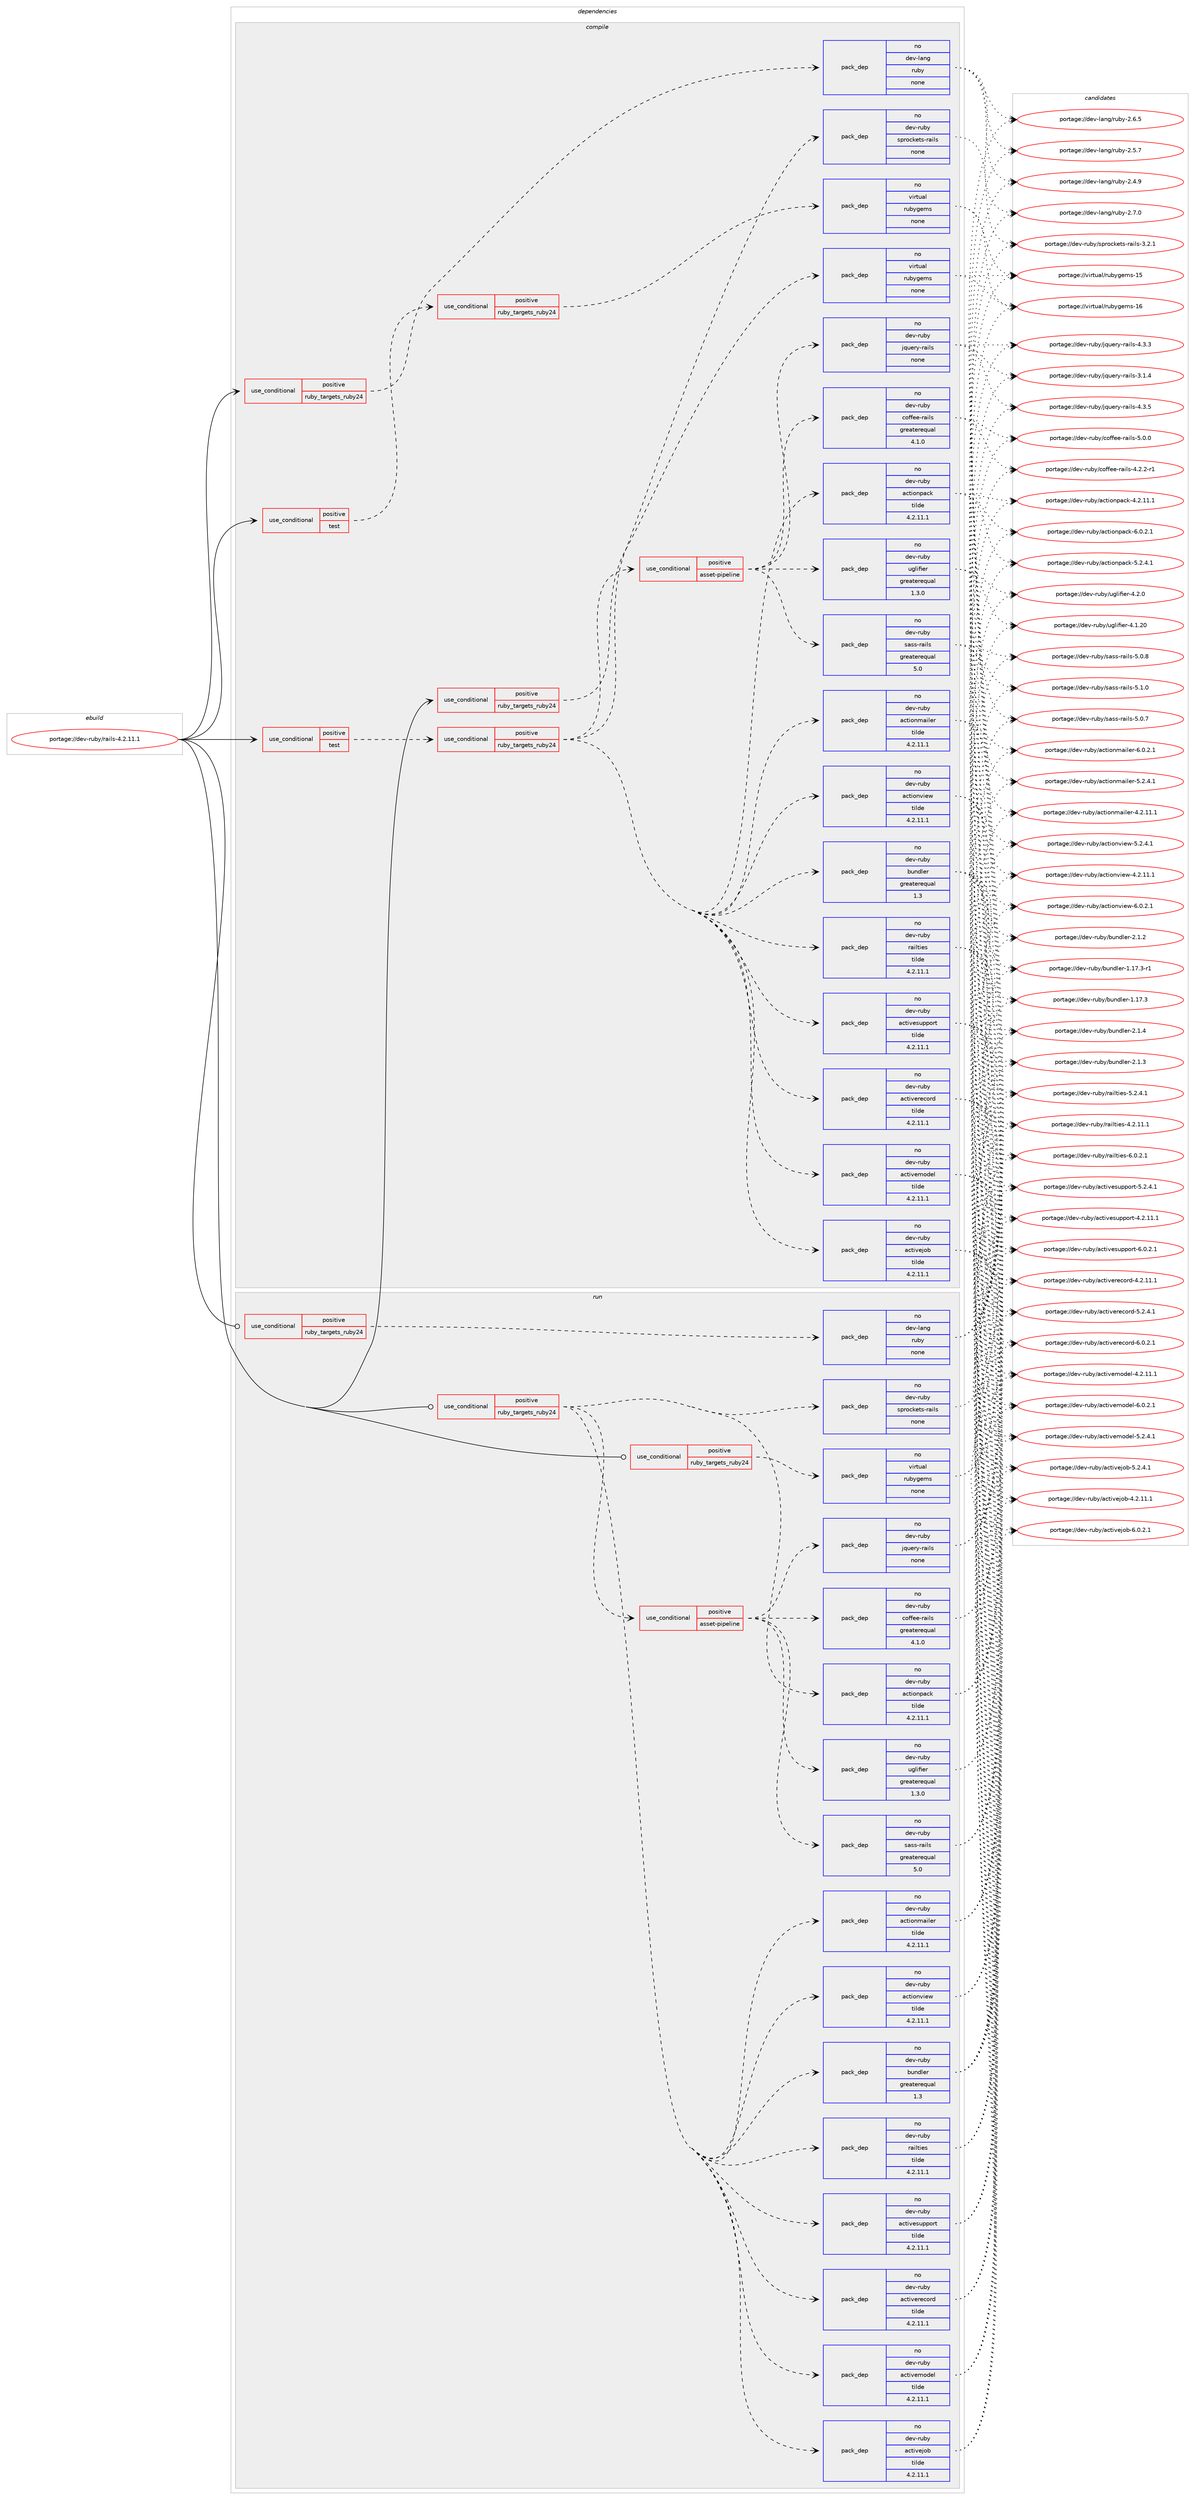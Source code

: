 digraph prolog {

# *************
# Graph options
# *************

newrank=true;
concentrate=true;
compound=true;
graph [rankdir=LR,fontname=Helvetica,fontsize=10,ranksep=1.5];#, ranksep=2.5, nodesep=0.2];
edge  [arrowhead=vee];
node  [fontname=Helvetica,fontsize=10];

# **********
# The ebuild
# **********

subgraph cluster_leftcol {
color=gray;
label=<<i>ebuild</i>>;
id [label="portage://dev-ruby/rails-4.2.11.1", color=red, width=4, href="../dev-ruby/rails-4.2.11.1.svg"];
}

# ****************
# The dependencies
# ****************

subgraph cluster_midcol {
color=gray;
label=<<i>dependencies</i>>;
subgraph cluster_compile {
fillcolor="#eeeeee";
style=filled;
label=<<i>compile</i>>;
subgraph cond77141 {
dependency336305 [label=<<TABLE BORDER="0" CELLBORDER="1" CELLSPACING="0" CELLPADDING="4"><TR><TD ROWSPAN="3" CELLPADDING="10">use_conditional</TD></TR><TR><TD>positive</TD></TR><TR><TD>ruby_targets_ruby24</TD></TR></TABLE>>, shape=none, color=red];
subgraph pack254417 {
dependency336306 [label=<<TABLE BORDER="0" CELLBORDER="1" CELLSPACING="0" CELLPADDING="4" WIDTH="220"><TR><TD ROWSPAN="6" CELLPADDING="30">pack_dep</TD></TR><TR><TD WIDTH="110">no</TD></TR><TR><TD>dev-lang</TD></TR><TR><TD>ruby</TD></TR><TR><TD>none</TD></TR><TR><TD></TD></TR></TABLE>>, shape=none, color=blue];
}
dependency336305:e -> dependency336306:w [weight=20,style="dashed",arrowhead="vee"];
}
id:e -> dependency336305:w [weight=20,style="solid",arrowhead="vee"];
subgraph cond77142 {
dependency336307 [label=<<TABLE BORDER="0" CELLBORDER="1" CELLSPACING="0" CELLPADDING="4"><TR><TD ROWSPAN="3" CELLPADDING="10">use_conditional</TD></TR><TR><TD>positive</TD></TR><TR><TD>ruby_targets_ruby24</TD></TR></TABLE>>, shape=none, color=red];
subgraph pack254418 {
dependency336308 [label=<<TABLE BORDER="0" CELLBORDER="1" CELLSPACING="0" CELLPADDING="4" WIDTH="220"><TR><TD ROWSPAN="6" CELLPADDING="30">pack_dep</TD></TR><TR><TD WIDTH="110">no</TD></TR><TR><TD>virtual</TD></TR><TR><TD>rubygems</TD></TR><TR><TD>none</TD></TR><TR><TD></TD></TR></TABLE>>, shape=none, color=blue];
}
dependency336307:e -> dependency336308:w [weight=20,style="dashed",arrowhead="vee"];
}
id:e -> dependency336307:w [weight=20,style="solid",arrowhead="vee"];
subgraph cond77143 {
dependency336309 [label=<<TABLE BORDER="0" CELLBORDER="1" CELLSPACING="0" CELLPADDING="4"><TR><TD ROWSPAN="3" CELLPADDING="10">use_conditional</TD></TR><TR><TD>positive</TD></TR><TR><TD>test</TD></TR></TABLE>>, shape=none, color=red];
subgraph cond77144 {
dependency336310 [label=<<TABLE BORDER="0" CELLBORDER="1" CELLSPACING="0" CELLPADDING="4"><TR><TD ROWSPAN="3" CELLPADDING="10">use_conditional</TD></TR><TR><TD>positive</TD></TR><TR><TD>ruby_targets_ruby24</TD></TR></TABLE>>, shape=none, color=red];
subgraph pack254419 {
dependency336311 [label=<<TABLE BORDER="0" CELLBORDER="1" CELLSPACING="0" CELLPADDING="4" WIDTH="220"><TR><TD ROWSPAN="6" CELLPADDING="30">pack_dep</TD></TR><TR><TD WIDTH="110">no</TD></TR><TR><TD>dev-ruby</TD></TR><TR><TD>actionmailer</TD></TR><TR><TD>tilde</TD></TR><TR><TD>4.2.11.1</TD></TR></TABLE>>, shape=none, color=blue];
}
dependency336310:e -> dependency336311:w [weight=20,style="dashed",arrowhead="vee"];
subgraph pack254420 {
dependency336312 [label=<<TABLE BORDER="0" CELLBORDER="1" CELLSPACING="0" CELLPADDING="4" WIDTH="220"><TR><TD ROWSPAN="6" CELLPADDING="30">pack_dep</TD></TR><TR><TD WIDTH="110">no</TD></TR><TR><TD>dev-ruby</TD></TR><TR><TD>actionpack</TD></TR><TR><TD>tilde</TD></TR><TR><TD>4.2.11.1</TD></TR></TABLE>>, shape=none, color=blue];
}
dependency336310:e -> dependency336312:w [weight=20,style="dashed",arrowhead="vee"];
subgraph pack254421 {
dependency336313 [label=<<TABLE BORDER="0" CELLBORDER="1" CELLSPACING="0" CELLPADDING="4" WIDTH="220"><TR><TD ROWSPAN="6" CELLPADDING="30">pack_dep</TD></TR><TR><TD WIDTH="110">no</TD></TR><TR><TD>dev-ruby</TD></TR><TR><TD>actionview</TD></TR><TR><TD>tilde</TD></TR><TR><TD>4.2.11.1</TD></TR></TABLE>>, shape=none, color=blue];
}
dependency336310:e -> dependency336313:w [weight=20,style="dashed",arrowhead="vee"];
subgraph pack254422 {
dependency336314 [label=<<TABLE BORDER="0" CELLBORDER="1" CELLSPACING="0" CELLPADDING="4" WIDTH="220"><TR><TD ROWSPAN="6" CELLPADDING="30">pack_dep</TD></TR><TR><TD WIDTH="110">no</TD></TR><TR><TD>dev-ruby</TD></TR><TR><TD>activejob</TD></TR><TR><TD>tilde</TD></TR><TR><TD>4.2.11.1</TD></TR></TABLE>>, shape=none, color=blue];
}
dependency336310:e -> dependency336314:w [weight=20,style="dashed",arrowhead="vee"];
subgraph pack254423 {
dependency336315 [label=<<TABLE BORDER="0" CELLBORDER="1" CELLSPACING="0" CELLPADDING="4" WIDTH="220"><TR><TD ROWSPAN="6" CELLPADDING="30">pack_dep</TD></TR><TR><TD WIDTH="110">no</TD></TR><TR><TD>dev-ruby</TD></TR><TR><TD>activemodel</TD></TR><TR><TD>tilde</TD></TR><TR><TD>4.2.11.1</TD></TR></TABLE>>, shape=none, color=blue];
}
dependency336310:e -> dependency336315:w [weight=20,style="dashed",arrowhead="vee"];
subgraph pack254424 {
dependency336316 [label=<<TABLE BORDER="0" CELLBORDER="1" CELLSPACING="0" CELLPADDING="4" WIDTH="220"><TR><TD ROWSPAN="6" CELLPADDING="30">pack_dep</TD></TR><TR><TD WIDTH="110">no</TD></TR><TR><TD>dev-ruby</TD></TR><TR><TD>activerecord</TD></TR><TR><TD>tilde</TD></TR><TR><TD>4.2.11.1</TD></TR></TABLE>>, shape=none, color=blue];
}
dependency336310:e -> dependency336316:w [weight=20,style="dashed",arrowhead="vee"];
subgraph pack254425 {
dependency336317 [label=<<TABLE BORDER="0" CELLBORDER="1" CELLSPACING="0" CELLPADDING="4" WIDTH="220"><TR><TD ROWSPAN="6" CELLPADDING="30">pack_dep</TD></TR><TR><TD WIDTH="110">no</TD></TR><TR><TD>dev-ruby</TD></TR><TR><TD>activesupport</TD></TR><TR><TD>tilde</TD></TR><TR><TD>4.2.11.1</TD></TR></TABLE>>, shape=none, color=blue];
}
dependency336310:e -> dependency336317:w [weight=20,style="dashed",arrowhead="vee"];
subgraph pack254426 {
dependency336318 [label=<<TABLE BORDER="0" CELLBORDER="1" CELLSPACING="0" CELLPADDING="4" WIDTH="220"><TR><TD ROWSPAN="6" CELLPADDING="30">pack_dep</TD></TR><TR><TD WIDTH="110">no</TD></TR><TR><TD>dev-ruby</TD></TR><TR><TD>railties</TD></TR><TR><TD>tilde</TD></TR><TR><TD>4.2.11.1</TD></TR></TABLE>>, shape=none, color=blue];
}
dependency336310:e -> dependency336318:w [weight=20,style="dashed",arrowhead="vee"];
subgraph pack254427 {
dependency336319 [label=<<TABLE BORDER="0" CELLBORDER="1" CELLSPACING="0" CELLPADDING="4" WIDTH="220"><TR><TD ROWSPAN="6" CELLPADDING="30">pack_dep</TD></TR><TR><TD WIDTH="110">no</TD></TR><TR><TD>dev-ruby</TD></TR><TR><TD>bundler</TD></TR><TR><TD>greaterequal</TD></TR><TR><TD>1.3</TD></TR></TABLE>>, shape=none, color=blue];
}
dependency336310:e -> dependency336319:w [weight=20,style="dashed",arrowhead="vee"];
subgraph pack254428 {
dependency336320 [label=<<TABLE BORDER="0" CELLBORDER="1" CELLSPACING="0" CELLPADDING="4" WIDTH="220"><TR><TD ROWSPAN="6" CELLPADDING="30">pack_dep</TD></TR><TR><TD WIDTH="110">no</TD></TR><TR><TD>dev-ruby</TD></TR><TR><TD>sprockets-rails</TD></TR><TR><TD>none</TD></TR><TR><TD></TD></TR></TABLE>>, shape=none, color=blue];
}
dependency336310:e -> dependency336320:w [weight=20,style="dashed",arrowhead="vee"];
subgraph cond77145 {
dependency336321 [label=<<TABLE BORDER="0" CELLBORDER="1" CELLSPACING="0" CELLPADDING="4"><TR><TD ROWSPAN="3" CELLPADDING="10">use_conditional</TD></TR><TR><TD>positive</TD></TR><TR><TD>asset-pipeline</TD></TR></TABLE>>, shape=none, color=red];
subgraph pack254429 {
dependency336322 [label=<<TABLE BORDER="0" CELLBORDER="1" CELLSPACING="0" CELLPADDING="4" WIDTH="220"><TR><TD ROWSPAN="6" CELLPADDING="30">pack_dep</TD></TR><TR><TD WIDTH="110">no</TD></TR><TR><TD>dev-ruby</TD></TR><TR><TD>jquery-rails</TD></TR><TR><TD>none</TD></TR><TR><TD></TD></TR></TABLE>>, shape=none, color=blue];
}
dependency336321:e -> dependency336322:w [weight=20,style="dashed",arrowhead="vee"];
subgraph pack254430 {
dependency336323 [label=<<TABLE BORDER="0" CELLBORDER="1" CELLSPACING="0" CELLPADDING="4" WIDTH="220"><TR><TD ROWSPAN="6" CELLPADDING="30">pack_dep</TD></TR><TR><TD WIDTH="110">no</TD></TR><TR><TD>dev-ruby</TD></TR><TR><TD>sass-rails</TD></TR><TR><TD>greaterequal</TD></TR><TR><TD>5.0</TD></TR></TABLE>>, shape=none, color=blue];
}
dependency336321:e -> dependency336323:w [weight=20,style="dashed",arrowhead="vee"];
subgraph pack254431 {
dependency336324 [label=<<TABLE BORDER="0" CELLBORDER="1" CELLSPACING="0" CELLPADDING="4" WIDTH="220"><TR><TD ROWSPAN="6" CELLPADDING="30">pack_dep</TD></TR><TR><TD WIDTH="110">no</TD></TR><TR><TD>dev-ruby</TD></TR><TR><TD>uglifier</TD></TR><TR><TD>greaterequal</TD></TR><TR><TD>1.3.0</TD></TR></TABLE>>, shape=none, color=blue];
}
dependency336321:e -> dependency336324:w [weight=20,style="dashed",arrowhead="vee"];
subgraph pack254432 {
dependency336325 [label=<<TABLE BORDER="0" CELLBORDER="1" CELLSPACING="0" CELLPADDING="4" WIDTH="220"><TR><TD ROWSPAN="6" CELLPADDING="30">pack_dep</TD></TR><TR><TD WIDTH="110">no</TD></TR><TR><TD>dev-ruby</TD></TR><TR><TD>coffee-rails</TD></TR><TR><TD>greaterequal</TD></TR><TR><TD>4.1.0</TD></TR></TABLE>>, shape=none, color=blue];
}
dependency336321:e -> dependency336325:w [weight=20,style="dashed",arrowhead="vee"];
}
dependency336310:e -> dependency336321:w [weight=20,style="dashed",arrowhead="vee"];
}
dependency336309:e -> dependency336310:w [weight=20,style="dashed",arrowhead="vee"];
}
id:e -> dependency336309:w [weight=20,style="solid",arrowhead="vee"];
subgraph cond77146 {
dependency336326 [label=<<TABLE BORDER="0" CELLBORDER="1" CELLSPACING="0" CELLPADDING="4"><TR><TD ROWSPAN="3" CELLPADDING="10">use_conditional</TD></TR><TR><TD>positive</TD></TR><TR><TD>test</TD></TR></TABLE>>, shape=none, color=red];
subgraph cond77147 {
dependency336327 [label=<<TABLE BORDER="0" CELLBORDER="1" CELLSPACING="0" CELLPADDING="4"><TR><TD ROWSPAN="3" CELLPADDING="10">use_conditional</TD></TR><TR><TD>positive</TD></TR><TR><TD>ruby_targets_ruby24</TD></TR></TABLE>>, shape=none, color=red];
subgraph pack254433 {
dependency336328 [label=<<TABLE BORDER="0" CELLBORDER="1" CELLSPACING="0" CELLPADDING="4" WIDTH="220"><TR><TD ROWSPAN="6" CELLPADDING="30">pack_dep</TD></TR><TR><TD WIDTH="110">no</TD></TR><TR><TD>virtual</TD></TR><TR><TD>rubygems</TD></TR><TR><TD>none</TD></TR><TR><TD></TD></TR></TABLE>>, shape=none, color=blue];
}
dependency336327:e -> dependency336328:w [weight=20,style="dashed",arrowhead="vee"];
}
dependency336326:e -> dependency336327:w [weight=20,style="dashed",arrowhead="vee"];
}
id:e -> dependency336326:w [weight=20,style="solid",arrowhead="vee"];
}
subgraph cluster_compileandrun {
fillcolor="#eeeeee";
style=filled;
label=<<i>compile and run</i>>;
}
subgraph cluster_run {
fillcolor="#eeeeee";
style=filled;
label=<<i>run</i>>;
subgraph cond77148 {
dependency336329 [label=<<TABLE BORDER="0" CELLBORDER="1" CELLSPACING="0" CELLPADDING="4"><TR><TD ROWSPAN="3" CELLPADDING="10">use_conditional</TD></TR><TR><TD>positive</TD></TR><TR><TD>ruby_targets_ruby24</TD></TR></TABLE>>, shape=none, color=red];
subgraph pack254434 {
dependency336330 [label=<<TABLE BORDER="0" CELLBORDER="1" CELLSPACING="0" CELLPADDING="4" WIDTH="220"><TR><TD ROWSPAN="6" CELLPADDING="30">pack_dep</TD></TR><TR><TD WIDTH="110">no</TD></TR><TR><TD>dev-lang</TD></TR><TR><TD>ruby</TD></TR><TR><TD>none</TD></TR><TR><TD></TD></TR></TABLE>>, shape=none, color=blue];
}
dependency336329:e -> dependency336330:w [weight=20,style="dashed",arrowhead="vee"];
}
id:e -> dependency336329:w [weight=20,style="solid",arrowhead="odot"];
subgraph cond77149 {
dependency336331 [label=<<TABLE BORDER="0" CELLBORDER="1" CELLSPACING="0" CELLPADDING="4"><TR><TD ROWSPAN="3" CELLPADDING="10">use_conditional</TD></TR><TR><TD>positive</TD></TR><TR><TD>ruby_targets_ruby24</TD></TR></TABLE>>, shape=none, color=red];
subgraph pack254435 {
dependency336332 [label=<<TABLE BORDER="0" CELLBORDER="1" CELLSPACING="0" CELLPADDING="4" WIDTH="220"><TR><TD ROWSPAN="6" CELLPADDING="30">pack_dep</TD></TR><TR><TD WIDTH="110">no</TD></TR><TR><TD>dev-ruby</TD></TR><TR><TD>actionmailer</TD></TR><TR><TD>tilde</TD></TR><TR><TD>4.2.11.1</TD></TR></TABLE>>, shape=none, color=blue];
}
dependency336331:e -> dependency336332:w [weight=20,style="dashed",arrowhead="vee"];
subgraph pack254436 {
dependency336333 [label=<<TABLE BORDER="0" CELLBORDER="1" CELLSPACING="0" CELLPADDING="4" WIDTH="220"><TR><TD ROWSPAN="6" CELLPADDING="30">pack_dep</TD></TR><TR><TD WIDTH="110">no</TD></TR><TR><TD>dev-ruby</TD></TR><TR><TD>actionpack</TD></TR><TR><TD>tilde</TD></TR><TR><TD>4.2.11.1</TD></TR></TABLE>>, shape=none, color=blue];
}
dependency336331:e -> dependency336333:w [weight=20,style="dashed",arrowhead="vee"];
subgraph pack254437 {
dependency336334 [label=<<TABLE BORDER="0" CELLBORDER="1" CELLSPACING="0" CELLPADDING="4" WIDTH="220"><TR><TD ROWSPAN="6" CELLPADDING="30">pack_dep</TD></TR><TR><TD WIDTH="110">no</TD></TR><TR><TD>dev-ruby</TD></TR><TR><TD>actionview</TD></TR><TR><TD>tilde</TD></TR><TR><TD>4.2.11.1</TD></TR></TABLE>>, shape=none, color=blue];
}
dependency336331:e -> dependency336334:w [weight=20,style="dashed",arrowhead="vee"];
subgraph pack254438 {
dependency336335 [label=<<TABLE BORDER="0" CELLBORDER="1" CELLSPACING="0" CELLPADDING="4" WIDTH="220"><TR><TD ROWSPAN="6" CELLPADDING="30">pack_dep</TD></TR><TR><TD WIDTH="110">no</TD></TR><TR><TD>dev-ruby</TD></TR><TR><TD>activejob</TD></TR><TR><TD>tilde</TD></TR><TR><TD>4.2.11.1</TD></TR></TABLE>>, shape=none, color=blue];
}
dependency336331:e -> dependency336335:w [weight=20,style="dashed",arrowhead="vee"];
subgraph pack254439 {
dependency336336 [label=<<TABLE BORDER="0" CELLBORDER="1" CELLSPACING="0" CELLPADDING="4" WIDTH="220"><TR><TD ROWSPAN="6" CELLPADDING="30">pack_dep</TD></TR><TR><TD WIDTH="110">no</TD></TR><TR><TD>dev-ruby</TD></TR><TR><TD>activemodel</TD></TR><TR><TD>tilde</TD></TR><TR><TD>4.2.11.1</TD></TR></TABLE>>, shape=none, color=blue];
}
dependency336331:e -> dependency336336:w [weight=20,style="dashed",arrowhead="vee"];
subgraph pack254440 {
dependency336337 [label=<<TABLE BORDER="0" CELLBORDER="1" CELLSPACING="0" CELLPADDING="4" WIDTH="220"><TR><TD ROWSPAN="6" CELLPADDING="30">pack_dep</TD></TR><TR><TD WIDTH="110">no</TD></TR><TR><TD>dev-ruby</TD></TR><TR><TD>activerecord</TD></TR><TR><TD>tilde</TD></TR><TR><TD>4.2.11.1</TD></TR></TABLE>>, shape=none, color=blue];
}
dependency336331:e -> dependency336337:w [weight=20,style="dashed",arrowhead="vee"];
subgraph pack254441 {
dependency336338 [label=<<TABLE BORDER="0" CELLBORDER="1" CELLSPACING="0" CELLPADDING="4" WIDTH="220"><TR><TD ROWSPAN="6" CELLPADDING="30">pack_dep</TD></TR><TR><TD WIDTH="110">no</TD></TR><TR><TD>dev-ruby</TD></TR><TR><TD>activesupport</TD></TR><TR><TD>tilde</TD></TR><TR><TD>4.2.11.1</TD></TR></TABLE>>, shape=none, color=blue];
}
dependency336331:e -> dependency336338:w [weight=20,style="dashed",arrowhead="vee"];
subgraph pack254442 {
dependency336339 [label=<<TABLE BORDER="0" CELLBORDER="1" CELLSPACING="0" CELLPADDING="4" WIDTH="220"><TR><TD ROWSPAN="6" CELLPADDING="30">pack_dep</TD></TR><TR><TD WIDTH="110">no</TD></TR><TR><TD>dev-ruby</TD></TR><TR><TD>railties</TD></TR><TR><TD>tilde</TD></TR><TR><TD>4.2.11.1</TD></TR></TABLE>>, shape=none, color=blue];
}
dependency336331:e -> dependency336339:w [weight=20,style="dashed",arrowhead="vee"];
subgraph pack254443 {
dependency336340 [label=<<TABLE BORDER="0" CELLBORDER="1" CELLSPACING="0" CELLPADDING="4" WIDTH="220"><TR><TD ROWSPAN="6" CELLPADDING="30">pack_dep</TD></TR><TR><TD WIDTH="110">no</TD></TR><TR><TD>dev-ruby</TD></TR><TR><TD>bundler</TD></TR><TR><TD>greaterequal</TD></TR><TR><TD>1.3</TD></TR></TABLE>>, shape=none, color=blue];
}
dependency336331:e -> dependency336340:w [weight=20,style="dashed",arrowhead="vee"];
subgraph pack254444 {
dependency336341 [label=<<TABLE BORDER="0" CELLBORDER="1" CELLSPACING="0" CELLPADDING="4" WIDTH="220"><TR><TD ROWSPAN="6" CELLPADDING="30">pack_dep</TD></TR><TR><TD WIDTH="110">no</TD></TR><TR><TD>dev-ruby</TD></TR><TR><TD>sprockets-rails</TD></TR><TR><TD>none</TD></TR><TR><TD></TD></TR></TABLE>>, shape=none, color=blue];
}
dependency336331:e -> dependency336341:w [weight=20,style="dashed",arrowhead="vee"];
subgraph cond77150 {
dependency336342 [label=<<TABLE BORDER="0" CELLBORDER="1" CELLSPACING="0" CELLPADDING="4"><TR><TD ROWSPAN="3" CELLPADDING="10">use_conditional</TD></TR><TR><TD>positive</TD></TR><TR><TD>asset-pipeline</TD></TR></TABLE>>, shape=none, color=red];
subgraph pack254445 {
dependency336343 [label=<<TABLE BORDER="0" CELLBORDER="1" CELLSPACING="0" CELLPADDING="4" WIDTH="220"><TR><TD ROWSPAN="6" CELLPADDING="30">pack_dep</TD></TR><TR><TD WIDTH="110">no</TD></TR><TR><TD>dev-ruby</TD></TR><TR><TD>jquery-rails</TD></TR><TR><TD>none</TD></TR><TR><TD></TD></TR></TABLE>>, shape=none, color=blue];
}
dependency336342:e -> dependency336343:w [weight=20,style="dashed",arrowhead="vee"];
subgraph pack254446 {
dependency336344 [label=<<TABLE BORDER="0" CELLBORDER="1" CELLSPACING="0" CELLPADDING="4" WIDTH="220"><TR><TD ROWSPAN="6" CELLPADDING="30">pack_dep</TD></TR><TR><TD WIDTH="110">no</TD></TR><TR><TD>dev-ruby</TD></TR><TR><TD>sass-rails</TD></TR><TR><TD>greaterequal</TD></TR><TR><TD>5.0</TD></TR></TABLE>>, shape=none, color=blue];
}
dependency336342:e -> dependency336344:w [weight=20,style="dashed",arrowhead="vee"];
subgraph pack254447 {
dependency336345 [label=<<TABLE BORDER="0" CELLBORDER="1" CELLSPACING="0" CELLPADDING="4" WIDTH="220"><TR><TD ROWSPAN="6" CELLPADDING="30">pack_dep</TD></TR><TR><TD WIDTH="110">no</TD></TR><TR><TD>dev-ruby</TD></TR><TR><TD>uglifier</TD></TR><TR><TD>greaterequal</TD></TR><TR><TD>1.3.0</TD></TR></TABLE>>, shape=none, color=blue];
}
dependency336342:e -> dependency336345:w [weight=20,style="dashed",arrowhead="vee"];
subgraph pack254448 {
dependency336346 [label=<<TABLE BORDER="0" CELLBORDER="1" CELLSPACING="0" CELLPADDING="4" WIDTH="220"><TR><TD ROWSPAN="6" CELLPADDING="30">pack_dep</TD></TR><TR><TD WIDTH="110">no</TD></TR><TR><TD>dev-ruby</TD></TR><TR><TD>coffee-rails</TD></TR><TR><TD>greaterequal</TD></TR><TR><TD>4.1.0</TD></TR></TABLE>>, shape=none, color=blue];
}
dependency336342:e -> dependency336346:w [weight=20,style="dashed",arrowhead="vee"];
}
dependency336331:e -> dependency336342:w [weight=20,style="dashed",arrowhead="vee"];
}
id:e -> dependency336331:w [weight=20,style="solid",arrowhead="odot"];
subgraph cond77151 {
dependency336347 [label=<<TABLE BORDER="0" CELLBORDER="1" CELLSPACING="0" CELLPADDING="4"><TR><TD ROWSPAN="3" CELLPADDING="10">use_conditional</TD></TR><TR><TD>positive</TD></TR><TR><TD>ruby_targets_ruby24</TD></TR></TABLE>>, shape=none, color=red];
subgraph pack254449 {
dependency336348 [label=<<TABLE BORDER="0" CELLBORDER="1" CELLSPACING="0" CELLPADDING="4" WIDTH="220"><TR><TD ROWSPAN="6" CELLPADDING="30">pack_dep</TD></TR><TR><TD WIDTH="110">no</TD></TR><TR><TD>virtual</TD></TR><TR><TD>rubygems</TD></TR><TR><TD>none</TD></TR><TR><TD></TD></TR></TABLE>>, shape=none, color=blue];
}
dependency336347:e -> dependency336348:w [weight=20,style="dashed",arrowhead="vee"];
}
id:e -> dependency336347:w [weight=20,style="solid",arrowhead="odot"];
}
}

# **************
# The candidates
# **************

subgraph cluster_choices {
rank=same;
color=gray;
label=<<i>candidates</i>>;

subgraph choice254417 {
color=black;
nodesep=1;
choice10010111845108971101034711411798121455046554648 [label="portage://dev-lang/ruby-2.7.0", color=red, width=4,href="../dev-lang/ruby-2.7.0.svg"];
choice10010111845108971101034711411798121455046544653 [label="portage://dev-lang/ruby-2.6.5", color=red, width=4,href="../dev-lang/ruby-2.6.5.svg"];
choice10010111845108971101034711411798121455046534655 [label="portage://dev-lang/ruby-2.5.7", color=red, width=4,href="../dev-lang/ruby-2.5.7.svg"];
choice10010111845108971101034711411798121455046524657 [label="portage://dev-lang/ruby-2.4.9", color=red, width=4,href="../dev-lang/ruby-2.4.9.svg"];
dependency336306:e -> choice10010111845108971101034711411798121455046554648:w [style=dotted,weight="100"];
dependency336306:e -> choice10010111845108971101034711411798121455046544653:w [style=dotted,weight="100"];
dependency336306:e -> choice10010111845108971101034711411798121455046534655:w [style=dotted,weight="100"];
dependency336306:e -> choice10010111845108971101034711411798121455046524657:w [style=dotted,weight="100"];
}
subgraph choice254418 {
color=black;
nodesep=1;
choice118105114116117971084711411798121103101109115454954 [label="portage://virtual/rubygems-16", color=red, width=4,href="../virtual/rubygems-16.svg"];
choice118105114116117971084711411798121103101109115454953 [label="portage://virtual/rubygems-15", color=red, width=4,href="../virtual/rubygems-15.svg"];
dependency336308:e -> choice118105114116117971084711411798121103101109115454954:w [style=dotted,weight="100"];
dependency336308:e -> choice118105114116117971084711411798121103101109115454953:w [style=dotted,weight="100"];
}
subgraph choice254419 {
color=black;
nodesep=1;
choice1001011184511411798121479799116105111110109971051081011144554464846504649 [label="portage://dev-ruby/actionmailer-6.0.2.1", color=red, width=4,href="../dev-ruby/actionmailer-6.0.2.1.svg"];
choice1001011184511411798121479799116105111110109971051081011144553465046524649 [label="portage://dev-ruby/actionmailer-5.2.4.1", color=red, width=4,href="../dev-ruby/actionmailer-5.2.4.1.svg"];
choice100101118451141179812147979911610511111010997105108101114455246504649494649 [label="portage://dev-ruby/actionmailer-4.2.11.1", color=red, width=4,href="../dev-ruby/actionmailer-4.2.11.1.svg"];
dependency336311:e -> choice1001011184511411798121479799116105111110109971051081011144554464846504649:w [style=dotted,weight="100"];
dependency336311:e -> choice1001011184511411798121479799116105111110109971051081011144553465046524649:w [style=dotted,weight="100"];
dependency336311:e -> choice100101118451141179812147979911610511111010997105108101114455246504649494649:w [style=dotted,weight="100"];
}
subgraph choice254420 {
color=black;
nodesep=1;
choice100101118451141179812147979911610511111011297991074554464846504649 [label="portage://dev-ruby/actionpack-6.0.2.1", color=red, width=4,href="../dev-ruby/actionpack-6.0.2.1.svg"];
choice100101118451141179812147979911610511111011297991074553465046524649 [label="portage://dev-ruby/actionpack-5.2.4.1", color=red, width=4,href="../dev-ruby/actionpack-5.2.4.1.svg"];
choice10010111845114117981214797991161051111101129799107455246504649494649 [label="portage://dev-ruby/actionpack-4.2.11.1", color=red, width=4,href="../dev-ruby/actionpack-4.2.11.1.svg"];
dependency336312:e -> choice100101118451141179812147979911610511111011297991074554464846504649:w [style=dotted,weight="100"];
dependency336312:e -> choice100101118451141179812147979911610511111011297991074553465046524649:w [style=dotted,weight="100"];
dependency336312:e -> choice10010111845114117981214797991161051111101129799107455246504649494649:w [style=dotted,weight="100"];
}
subgraph choice254421 {
color=black;
nodesep=1;
choice10010111845114117981214797991161051111101181051011194554464846504649 [label="portage://dev-ruby/actionview-6.0.2.1", color=red, width=4,href="../dev-ruby/actionview-6.0.2.1.svg"];
choice10010111845114117981214797991161051111101181051011194553465046524649 [label="portage://dev-ruby/actionview-5.2.4.1", color=red, width=4,href="../dev-ruby/actionview-5.2.4.1.svg"];
choice1001011184511411798121479799116105111110118105101119455246504649494649 [label="portage://dev-ruby/actionview-4.2.11.1", color=red, width=4,href="../dev-ruby/actionview-4.2.11.1.svg"];
dependency336313:e -> choice10010111845114117981214797991161051111101181051011194554464846504649:w [style=dotted,weight="100"];
dependency336313:e -> choice10010111845114117981214797991161051111101181051011194553465046524649:w [style=dotted,weight="100"];
dependency336313:e -> choice1001011184511411798121479799116105111110118105101119455246504649494649:w [style=dotted,weight="100"];
}
subgraph choice254422 {
color=black;
nodesep=1;
choice1001011184511411798121479799116105118101106111984554464846504649 [label="portage://dev-ruby/activejob-6.0.2.1", color=red, width=4,href="../dev-ruby/activejob-6.0.2.1.svg"];
choice1001011184511411798121479799116105118101106111984553465046524649 [label="portage://dev-ruby/activejob-5.2.4.1", color=red, width=4,href="../dev-ruby/activejob-5.2.4.1.svg"];
choice100101118451141179812147979911610511810110611198455246504649494649 [label="portage://dev-ruby/activejob-4.2.11.1", color=red, width=4,href="../dev-ruby/activejob-4.2.11.1.svg"];
dependency336314:e -> choice1001011184511411798121479799116105118101106111984554464846504649:w [style=dotted,weight="100"];
dependency336314:e -> choice1001011184511411798121479799116105118101106111984553465046524649:w [style=dotted,weight="100"];
dependency336314:e -> choice100101118451141179812147979911610511810110611198455246504649494649:w [style=dotted,weight="100"];
}
subgraph choice254423 {
color=black;
nodesep=1;
choice10010111845114117981214797991161051181011091111001011084554464846504649 [label="portage://dev-ruby/activemodel-6.0.2.1", color=red, width=4,href="../dev-ruby/activemodel-6.0.2.1.svg"];
choice10010111845114117981214797991161051181011091111001011084553465046524649 [label="portage://dev-ruby/activemodel-5.2.4.1", color=red, width=4,href="../dev-ruby/activemodel-5.2.4.1.svg"];
choice1001011184511411798121479799116105118101109111100101108455246504649494649 [label="portage://dev-ruby/activemodel-4.2.11.1", color=red, width=4,href="../dev-ruby/activemodel-4.2.11.1.svg"];
dependency336315:e -> choice10010111845114117981214797991161051181011091111001011084554464846504649:w [style=dotted,weight="100"];
dependency336315:e -> choice10010111845114117981214797991161051181011091111001011084553465046524649:w [style=dotted,weight="100"];
dependency336315:e -> choice1001011184511411798121479799116105118101109111100101108455246504649494649:w [style=dotted,weight="100"];
}
subgraph choice254424 {
color=black;
nodesep=1;
choice1001011184511411798121479799116105118101114101991111141004554464846504649 [label="portage://dev-ruby/activerecord-6.0.2.1", color=red, width=4,href="../dev-ruby/activerecord-6.0.2.1.svg"];
choice1001011184511411798121479799116105118101114101991111141004553465046524649 [label="portage://dev-ruby/activerecord-5.2.4.1", color=red, width=4,href="../dev-ruby/activerecord-5.2.4.1.svg"];
choice100101118451141179812147979911610511810111410199111114100455246504649494649 [label="portage://dev-ruby/activerecord-4.2.11.1", color=red, width=4,href="../dev-ruby/activerecord-4.2.11.1.svg"];
dependency336316:e -> choice1001011184511411798121479799116105118101114101991111141004554464846504649:w [style=dotted,weight="100"];
dependency336316:e -> choice1001011184511411798121479799116105118101114101991111141004553465046524649:w [style=dotted,weight="100"];
dependency336316:e -> choice100101118451141179812147979911610511810111410199111114100455246504649494649:w [style=dotted,weight="100"];
}
subgraph choice254425 {
color=black;
nodesep=1;
choice10010111845114117981214797991161051181011151171121121111141164554464846504649 [label="portage://dev-ruby/activesupport-6.0.2.1", color=red, width=4,href="../dev-ruby/activesupport-6.0.2.1.svg"];
choice10010111845114117981214797991161051181011151171121121111141164553465046524649 [label="portage://dev-ruby/activesupport-5.2.4.1", color=red, width=4,href="../dev-ruby/activesupport-5.2.4.1.svg"];
choice1001011184511411798121479799116105118101115117112112111114116455246504649494649 [label="portage://dev-ruby/activesupport-4.2.11.1", color=red, width=4,href="../dev-ruby/activesupport-4.2.11.1.svg"];
dependency336317:e -> choice10010111845114117981214797991161051181011151171121121111141164554464846504649:w [style=dotted,weight="100"];
dependency336317:e -> choice10010111845114117981214797991161051181011151171121121111141164553465046524649:w [style=dotted,weight="100"];
dependency336317:e -> choice1001011184511411798121479799116105118101115117112112111114116455246504649494649:w [style=dotted,weight="100"];
}
subgraph choice254426 {
color=black;
nodesep=1;
choice100101118451141179812147114971051081161051011154554464846504649 [label="portage://dev-ruby/railties-6.0.2.1", color=red, width=4,href="../dev-ruby/railties-6.0.2.1.svg"];
choice100101118451141179812147114971051081161051011154553465046524649 [label="portage://dev-ruby/railties-5.2.4.1", color=red, width=4,href="../dev-ruby/railties-5.2.4.1.svg"];
choice10010111845114117981214711497105108116105101115455246504649494649 [label="portage://dev-ruby/railties-4.2.11.1", color=red, width=4,href="../dev-ruby/railties-4.2.11.1.svg"];
dependency336318:e -> choice100101118451141179812147114971051081161051011154554464846504649:w [style=dotted,weight="100"];
dependency336318:e -> choice100101118451141179812147114971051081161051011154553465046524649:w [style=dotted,weight="100"];
dependency336318:e -> choice10010111845114117981214711497105108116105101115455246504649494649:w [style=dotted,weight="100"];
}
subgraph choice254427 {
color=black;
nodesep=1;
choice10010111845114117981214798117110100108101114455046494652 [label="portage://dev-ruby/bundler-2.1.4", color=red, width=4,href="../dev-ruby/bundler-2.1.4.svg"];
choice10010111845114117981214798117110100108101114455046494651 [label="portage://dev-ruby/bundler-2.1.3", color=red, width=4,href="../dev-ruby/bundler-2.1.3.svg"];
choice10010111845114117981214798117110100108101114455046494650 [label="portage://dev-ruby/bundler-2.1.2", color=red, width=4,href="../dev-ruby/bundler-2.1.2.svg"];
choice10010111845114117981214798117110100108101114454946495546514511449 [label="portage://dev-ruby/bundler-1.17.3-r1", color=red, width=4,href="../dev-ruby/bundler-1.17.3-r1.svg"];
choice1001011184511411798121479811711010010810111445494649554651 [label="portage://dev-ruby/bundler-1.17.3", color=red, width=4,href="../dev-ruby/bundler-1.17.3.svg"];
dependency336319:e -> choice10010111845114117981214798117110100108101114455046494652:w [style=dotted,weight="100"];
dependency336319:e -> choice10010111845114117981214798117110100108101114455046494651:w [style=dotted,weight="100"];
dependency336319:e -> choice10010111845114117981214798117110100108101114455046494650:w [style=dotted,weight="100"];
dependency336319:e -> choice10010111845114117981214798117110100108101114454946495546514511449:w [style=dotted,weight="100"];
dependency336319:e -> choice1001011184511411798121479811711010010810111445494649554651:w [style=dotted,weight="100"];
}
subgraph choice254428 {
color=black;
nodesep=1;
choice100101118451141179812147115112114111991071011161154511497105108115455146504649 [label="portage://dev-ruby/sprockets-rails-3.2.1", color=red, width=4,href="../dev-ruby/sprockets-rails-3.2.1.svg"];
dependency336320:e -> choice100101118451141179812147115112114111991071011161154511497105108115455146504649:w [style=dotted,weight="100"];
}
subgraph choice254429 {
color=black;
nodesep=1;
choice1001011184511411798121471061131171011141214511497105108115455246514653 [label="portage://dev-ruby/jquery-rails-4.3.5", color=red, width=4,href="../dev-ruby/jquery-rails-4.3.5.svg"];
choice1001011184511411798121471061131171011141214511497105108115455246514651 [label="portage://dev-ruby/jquery-rails-4.3.3", color=red, width=4,href="../dev-ruby/jquery-rails-4.3.3.svg"];
choice1001011184511411798121471061131171011141214511497105108115455146494652 [label="portage://dev-ruby/jquery-rails-3.1.4", color=red, width=4,href="../dev-ruby/jquery-rails-3.1.4.svg"];
dependency336322:e -> choice1001011184511411798121471061131171011141214511497105108115455246514653:w [style=dotted,weight="100"];
dependency336322:e -> choice1001011184511411798121471061131171011141214511497105108115455246514651:w [style=dotted,weight="100"];
dependency336322:e -> choice1001011184511411798121471061131171011141214511497105108115455146494652:w [style=dotted,weight="100"];
}
subgraph choice254430 {
color=black;
nodesep=1;
choice100101118451141179812147115971151154511497105108115455346494648 [label="portage://dev-ruby/sass-rails-5.1.0", color=red, width=4,href="../dev-ruby/sass-rails-5.1.0.svg"];
choice100101118451141179812147115971151154511497105108115455346484656 [label="portage://dev-ruby/sass-rails-5.0.8", color=red, width=4,href="../dev-ruby/sass-rails-5.0.8.svg"];
choice100101118451141179812147115971151154511497105108115455346484655 [label="portage://dev-ruby/sass-rails-5.0.7", color=red, width=4,href="../dev-ruby/sass-rails-5.0.7.svg"];
dependency336323:e -> choice100101118451141179812147115971151154511497105108115455346494648:w [style=dotted,weight="100"];
dependency336323:e -> choice100101118451141179812147115971151154511497105108115455346484656:w [style=dotted,weight="100"];
dependency336323:e -> choice100101118451141179812147115971151154511497105108115455346484655:w [style=dotted,weight="100"];
}
subgraph choice254431 {
color=black;
nodesep=1;
choice100101118451141179812147117103108105102105101114455246504648 [label="portage://dev-ruby/uglifier-4.2.0", color=red, width=4,href="../dev-ruby/uglifier-4.2.0.svg"];
choice10010111845114117981214711710310810510210510111445524649465048 [label="portage://dev-ruby/uglifier-4.1.20", color=red, width=4,href="../dev-ruby/uglifier-4.1.20.svg"];
dependency336324:e -> choice100101118451141179812147117103108105102105101114455246504648:w [style=dotted,weight="100"];
dependency336324:e -> choice10010111845114117981214711710310810510210510111445524649465048:w [style=dotted,weight="100"];
}
subgraph choice254432 {
color=black;
nodesep=1;
choice100101118451141179812147991111021021011014511497105108115455346484648 [label="portage://dev-ruby/coffee-rails-5.0.0", color=red, width=4,href="../dev-ruby/coffee-rails-5.0.0.svg"];
choice1001011184511411798121479911110210210110145114971051081154552465046504511449 [label="portage://dev-ruby/coffee-rails-4.2.2-r1", color=red, width=4,href="../dev-ruby/coffee-rails-4.2.2-r1.svg"];
dependency336325:e -> choice100101118451141179812147991111021021011014511497105108115455346484648:w [style=dotted,weight="100"];
dependency336325:e -> choice1001011184511411798121479911110210210110145114971051081154552465046504511449:w [style=dotted,weight="100"];
}
subgraph choice254433 {
color=black;
nodesep=1;
choice118105114116117971084711411798121103101109115454954 [label="portage://virtual/rubygems-16", color=red, width=4,href="../virtual/rubygems-16.svg"];
choice118105114116117971084711411798121103101109115454953 [label="portage://virtual/rubygems-15", color=red, width=4,href="../virtual/rubygems-15.svg"];
dependency336328:e -> choice118105114116117971084711411798121103101109115454954:w [style=dotted,weight="100"];
dependency336328:e -> choice118105114116117971084711411798121103101109115454953:w [style=dotted,weight="100"];
}
subgraph choice254434 {
color=black;
nodesep=1;
choice10010111845108971101034711411798121455046554648 [label="portage://dev-lang/ruby-2.7.0", color=red, width=4,href="../dev-lang/ruby-2.7.0.svg"];
choice10010111845108971101034711411798121455046544653 [label="portage://dev-lang/ruby-2.6.5", color=red, width=4,href="../dev-lang/ruby-2.6.5.svg"];
choice10010111845108971101034711411798121455046534655 [label="portage://dev-lang/ruby-2.5.7", color=red, width=4,href="../dev-lang/ruby-2.5.7.svg"];
choice10010111845108971101034711411798121455046524657 [label="portage://dev-lang/ruby-2.4.9", color=red, width=4,href="../dev-lang/ruby-2.4.9.svg"];
dependency336330:e -> choice10010111845108971101034711411798121455046554648:w [style=dotted,weight="100"];
dependency336330:e -> choice10010111845108971101034711411798121455046544653:w [style=dotted,weight="100"];
dependency336330:e -> choice10010111845108971101034711411798121455046534655:w [style=dotted,weight="100"];
dependency336330:e -> choice10010111845108971101034711411798121455046524657:w [style=dotted,weight="100"];
}
subgraph choice254435 {
color=black;
nodesep=1;
choice1001011184511411798121479799116105111110109971051081011144554464846504649 [label="portage://dev-ruby/actionmailer-6.0.2.1", color=red, width=4,href="../dev-ruby/actionmailer-6.0.2.1.svg"];
choice1001011184511411798121479799116105111110109971051081011144553465046524649 [label="portage://dev-ruby/actionmailer-5.2.4.1", color=red, width=4,href="../dev-ruby/actionmailer-5.2.4.1.svg"];
choice100101118451141179812147979911610511111010997105108101114455246504649494649 [label="portage://dev-ruby/actionmailer-4.2.11.1", color=red, width=4,href="../dev-ruby/actionmailer-4.2.11.1.svg"];
dependency336332:e -> choice1001011184511411798121479799116105111110109971051081011144554464846504649:w [style=dotted,weight="100"];
dependency336332:e -> choice1001011184511411798121479799116105111110109971051081011144553465046524649:w [style=dotted,weight="100"];
dependency336332:e -> choice100101118451141179812147979911610511111010997105108101114455246504649494649:w [style=dotted,weight="100"];
}
subgraph choice254436 {
color=black;
nodesep=1;
choice100101118451141179812147979911610511111011297991074554464846504649 [label="portage://dev-ruby/actionpack-6.0.2.1", color=red, width=4,href="../dev-ruby/actionpack-6.0.2.1.svg"];
choice100101118451141179812147979911610511111011297991074553465046524649 [label="portage://dev-ruby/actionpack-5.2.4.1", color=red, width=4,href="../dev-ruby/actionpack-5.2.4.1.svg"];
choice10010111845114117981214797991161051111101129799107455246504649494649 [label="portage://dev-ruby/actionpack-4.2.11.1", color=red, width=4,href="../dev-ruby/actionpack-4.2.11.1.svg"];
dependency336333:e -> choice100101118451141179812147979911610511111011297991074554464846504649:w [style=dotted,weight="100"];
dependency336333:e -> choice100101118451141179812147979911610511111011297991074553465046524649:w [style=dotted,weight="100"];
dependency336333:e -> choice10010111845114117981214797991161051111101129799107455246504649494649:w [style=dotted,weight="100"];
}
subgraph choice254437 {
color=black;
nodesep=1;
choice10010111845114117981214797991161051111101181051011194554464846504649 [label="portage://dev-ruby/actionview-6.0.2.1", color=red, width=4,href="../dev-ruby/actionview-6.0.2.1.svg"];
choice10010111845114117981214797991161051111101181051011194553465046524649 [label="portage://dev-ruby/actionview-5.2.4.1", color=red, width=4,href="../dev-ruby/actionview-5.2.4.1.svg"];
choice1001011184511411798121479799116105111110118105101119455246504649494649 [label="portage://dev-ruby/actionview-4.2.11.1", color=red, width=4,href="../dev-ruby/actionview-4.2.11.1.svg"];
dependency336334:e -> choice10010111845114117981214797991161051111101181051011194554464846504649:w [style=dotted,weight="100"];
dependency336334:e -> choice10010111845114117981214797991161051111101181051011194553465046524649:w [style=dotted,weight="100"];
dependency336334:e -> choice1001011184511411798121479799116105111110118105101119455246504649494649:w [style=dotted,weight="100"];
}
subgraph choice254438 {
color=black;
nodesep=1;
choice1001011184511411798121479799116105118101106111984554464846504649 [label="portage://dev-ruby/activejob-6.0.2.1", color=red, width=4,href="../dev-ruby/activejob-6.0.2.1.svg"];
choice1001011184511411798121479799116105118101106111984553465046524649 [label="portage://dev-ruby/activejob-5.2.4.1", color=red, width=4,href="../dev-ruby/activejob-5.2.4.1.svg"];
choice100101118451141179812147979911610511810110611198455246504649494649 [label="portage://dev-ruby/activejob-4.2.11.1", color=red, width=4,href="../dev-ruby/activejob-4.2.11.1.svg"];
dependency336335:e -> choice1001011184511411798121479799116105118101106111984554464846504649:w [style=dotted,weight="100"];
dependency336335:e -> choice1001011184511411798121479799116105118101106111984553465046524649:w [style=dotted,weight="100"];
dependency336335:e -> choice100101118451141179812147979911610511810110611198455246504649494649:w [style=dotted,weight="100"];
}
subgraph choice254439 {
color=black;
nodesep=1;
choice10010111845114117981214797991161051181011091111001011084554464846504649 [label="portage://dev-ruby/activemodel-6.0.2.1", color=red, width=4,href="../dev-ruby/activemodel-6.0.2.1.svg"];
choice10010111845114117981214797991161051181011091111001011084553465046524649 [label="portage://dev-ruby/activemodel-5.2.4.1", color=red, width=4,href="../dev-ruby/activemodel-5.2.4.1.svg"];
choice1001011184511411798121479799116105118101109111100101108455246504649494649 [label="portage://dev-ruby/activemodel-4.2.11.1", color=red, width=4,href="../dev-ruby/activemodel-4.2.11.1.svg"];
dependency336336:e -> choice10010111845114117981214797991161051181011091111001011084554464846504649:w [style=dotted,weight="100"];
dependency336336:e -> choice10010111845114117981214797991161051181011091111001011084553465046524649:w [style=dotted,weight="100"];
dependency336336:e -> choice1001011184511411798121479799116105118101109111100101108455246504649494649:w [style=dotted,weight="100"];
}
subgraph choice254440 {
color=black;
nodesep=1;
choice1001011184511411798121479799116105118101114101991111141004554464846504649 [label="portage://dev-ruby/activerecord-6.0.2.1", color=red, width=4,href="../dev-ruby/activerecord-6.0.2.1.svg"];
choice1001011184511411798121479799116105118101114101991111141004553465046524649 [label="portage://dev-ruby/activerecord-5.2.4.1", color=red, width=4,href="../dev-ruby/activerecord-5.2.4.1.svg"];
choice100101118451141179812147979911610511810111410199111114100455246504649494649 [label="portage://dev-ruby/activerecord-4.2.11.1", color=red, width=4,href="../dev-ruby/activerecord-4.2.11.1.svg"];
dependency336337:e -> choice1001011184511411798121479799116105118101114101991111141004554464846504649:w [style=dotted,weight="100"];
dependency336337:e -> choice1001011184511411798121479799116105118101114101991111141004553465046524649:w [style=dotted,weight="100"];
dependency336337:e -> choice100101118451141179812147979911610511810111410199111114100455246504649494649:w [style=dotted,weight="100"];
}
subgraph choice254441 {
color=black;
nodesep=1;
choice10010111845114117981214797991161051181011151171121121111141164554464846504649 [label="portage://dev-ruby/activesupport-6.0.2.1", color=red, width=4,href="../dev-ruby/activesupport-6.0.2.1.svg"];
choice10010111845114117981214797991161051181011151171121121111141164553465046524649 [label="portage://dev-ruby/activesupport-5.2.4.1", color=red, width=4,href="../dev-ruby/activesupport-5.2.4.1.svg"];
choice1001011184511411798121479799116105118101115117112112111114116455246504649494649 [label="portage://dev-ruby/activesupport-4.2.11.1", color=red, width=4,href="../dev-ruby/activesupport-4.2.11.1.svg"];
dependency336338:e -> choice10010111845114117981214797991161051181011151171121121111141164554464846504649:w [style=dotted,weight="100"];
dependency336338:e -> choice10010111845114117981214797991161051181011151171121121111141164553465046524649:w [style=dotted,weight="100"];
dependency336338:e -> choice1001011184511411798121479799116105118101115117112112111114116455246504649494649:w [style=dotted,weight="100"];
}
subgraph choice254442 {
color=black;
nodesep=1;
choice100101118451141179812147114971051081161051011154554464846504649 [label="portage://dev-ruby/railties-6.0.2.1", color=red, width=4,href="../dev-ruby/railties-6.0.2.1.svg"];
choice100101118451141179812147114971051081161051011154553465046524649 [label="portage://dev-ruby/railties-5.2.4.1", color=red, width=4,href="../dev-ruby/railties-5.2.4.1.svg"];
choice10010111845114117981214711497105108116105101115455246504649494649 [label="portage://dev-ruby/railties-4.2.11.1", color=red, width=4,href="../dev-ruby/railties-4.2.11.1.svg"];
dependency336339:e -> choice100101118451141179812147114971051081161051011154554464846504649:w [style=dotted,weight="100"];
dependency336339:e -> choice100101118451141179812147114971051081161051011154553465046524649:w [style=dotted,weight="100"];
dependency336339:e -> choice10010111845114117981214711497105108116105101115455246504649494649:w [style=dotted,weight="100"];
}
subgraph choice254443 {
color=black;
nodesep=1;
choice10010111845114117981214798117110100108101114455046494652 [label="portage://dev-ruby/bundler-2.1.4", color=red, width=4,href="../dev-ruby/bundler-2.1.4.svg"];
choice10010111845114117981214798117110100108101114455046494651 [label="portage://dev-ruby/bundler-2.1.3", color=red, width=4,href="../dev-ruby/bundler-2.1.3.svg"];
choice10010111845114117981214798117110100108101114455046494650 [label="portage://dev-ruby/bundler-2.1.2", color=red, width=4,href="../dev-ruby/bundler-2.1.2.svg"];
choice10010111845114117981214798117110100108101114454946495546514511449 [label="portage://dev-ruby/bundler-1.17.3-r1", color=red, width=4,href="../dev-ruby/bundler-1.17.3-r1.svg"];
choice1001011184511411798121479811711010010810111445494649554651 [label="portage://dev-ruby/bundler-1.17.3", color=red, width=4,href="../dev-ruby/bundler-1.17.3.svg"];
dependency336340:e -> choice10010111845114117981214798117110100108101114455046494652:w [style=dotted,weight="100"];
dependency336340:e -> choice10010111845114117981214798117110100108101114455046494651:w [style=dotted,weight="100"];
dependency336340:e -> choice10010111845114117981214798117110100108101114455046494650:w [style=dotted,weight="100"];
dependency336340:e -> choice10010111845114117981214798117110100108101114454946495546514511449:w [style=dotted,weight="100"];
dependency336340:e -> choice1001011184511411798121479811711010010810111445494649554651:w [style=dotted,weight="100"];
}
subgraph choice254444 {
color=black;
nodesep=1;
choice100101118451141179812147115112114111991071011161154511497105108115455146504649 [label="portage://dev-ruby/sprockets-rails-3.2.1", color=red, width=4,href="../dev-ruby/sprockets-rails-3.2.1.svg"];
dependency336341:e -> choice100101118451141179812147115112114111991071011161154511497105108115455146504649:w [style=dotted,weight="100"];
}
subgraph choice254445 {
color=black;
nodesep=1;
choice1001011184511411798121471061131171011141214511497105108115455246514653 [label="portage://dev-ruby/jquery-rails-4.3.5", color=red, width=4,href="../dev-ruby/jquery-rails-4.3.5.svg"];
choice1001011184511411798121471061131171011141214511497105108115455246514651 [label="portage://dev-ruby/jquery-rails-4.3.3", color=red, width=4,href="../dev-ruby/jquery-rails-4.3.3.svg"];
choice1001011184511411798121471061131171011141214511497105108115455146494652 [label="portage://dev-ruby/jquery-rails-3.1.4", color=red, width=4,href="../dev-ruby/jquery-rails-3.1.4.svg"];
dependency336343:e -> choice1001011184511411798121471061131171011141214511497105108115455246514653:w [style=dotted,weight="100"];
dependency336343:e -> choice1001011184511411798121471061131171011141214511497105108115455246514651:w [style=dotted,weight="100"];
dependency336343:e -> choice1001011184511411798121471061131171011141214511497105108115455146494652:w [style=dotted,weight="100"];
}
subgraph choice254446 {
color=black;
nodesep=1;
choice100101118451141179812147115971151154511497105108115455346494648 [label="portage://dev-ruby/sass-rails-5.1.0", color=red, width=4,href="../dev-ruby/sass-rails-5.1.0.svg"];
choice100101118451141179812147115971151154511497105108115455346484656 [label="portage://dev-ruby/sass-rails-5.0.8", color=red, width=4,href="../dev-ruby/sass-rails-5.0.8.svg"];
choice100101118451141179812147115971151154511497105108115455346484655 [label="portage://dev-ruby/sass-rails-5.0.7", color=red, width=4,href="../dev-ruby/sass-rails-5.0.7.svg"];
dependency336344:e -> choice100101118451141179812147115971151154511497105108115455346494648:w [style=dotted,weight="100"];
dependency336344:e -> choice100101118451141179812147115971151154511497105108115455346484656:w [style=dotted,weight="100"];
dependency336344:e -> choice100101118451141179812147115971151154511497105108115455346484655:w [style=dotted,weight="100"];
}
subgraph choice254447 {
color=black;
nodesep=1;
choice100101118451141179812147117103108105102105101114455246504648 [label="portage://dev-ruby/uglifier-4.2.0", color=red, width=4,href="../dev-ruby/uglifier-4.2.0.svg"];
choice10010111845114117981214711710310810510210510111445524649465048 [label="portage://dev-ruby/uglifier-4.1.20", color=red, width=4,href="../dev-ruby/uglifier-4.1.20.svg"];
dependency336345:e -> choice100101118451141179812147117103108105102105101114455246504648:w [style=dotted,weight="100"];
dependency336345:e -> choice10010111845114117981214711710310810510210510111445524649465048:w [style=dotted,weight="100"];
}
subgraph choice254448 {
color=black;
nodesep=1;
choice100101118451141179812147991111021021011014511497105108115455346484648 [label="portage://dev-ruby/coffee-rails-5.0.0", color=red, width=4,href="../dev-ruby/coffee-rails-5.0.0.svg"];
choice1001011184511411798121479911110210210110145114971051081154552465046504511449 [label="portage://dev-ruby/coffee-rails-4.2.2-r1", color=red, width=4,href="../dev-ruby/coffee-rails-4.2.2-r1.svg"];
dependency336346:e -> choice100101118451141179812147991111021021011014511497105108115455346484648:w [style=dotted,weight="100"];
dependency336346:e -> choice1001011184511411798121479911110210210110145114971051081154552465046504511449:w [style=dotted,weight="100"];
}
subgraph choice254449 {
color=black;
nodesep=1;
choice118105114116117971084711411798121103101109115454954 [label="portage://virtual/rubygems-16", color=red, width=4,href="../virtual/rubygems-16.svg"];
choice118105114116117971084711411798121103101109115454953 [label="portage://virtual/rubygems-15", color=red, width=4,href="../virtual/rubygems-15.svg"];
dependency336348:e -> choice118105114116117971084711411798121103101109115454954:w [style=dotted,weight="100"];
dependency336348:e -> choice118105114116117971084711411798121103101109115454953:w [style=dotted,weight="100"];
}
}

}
